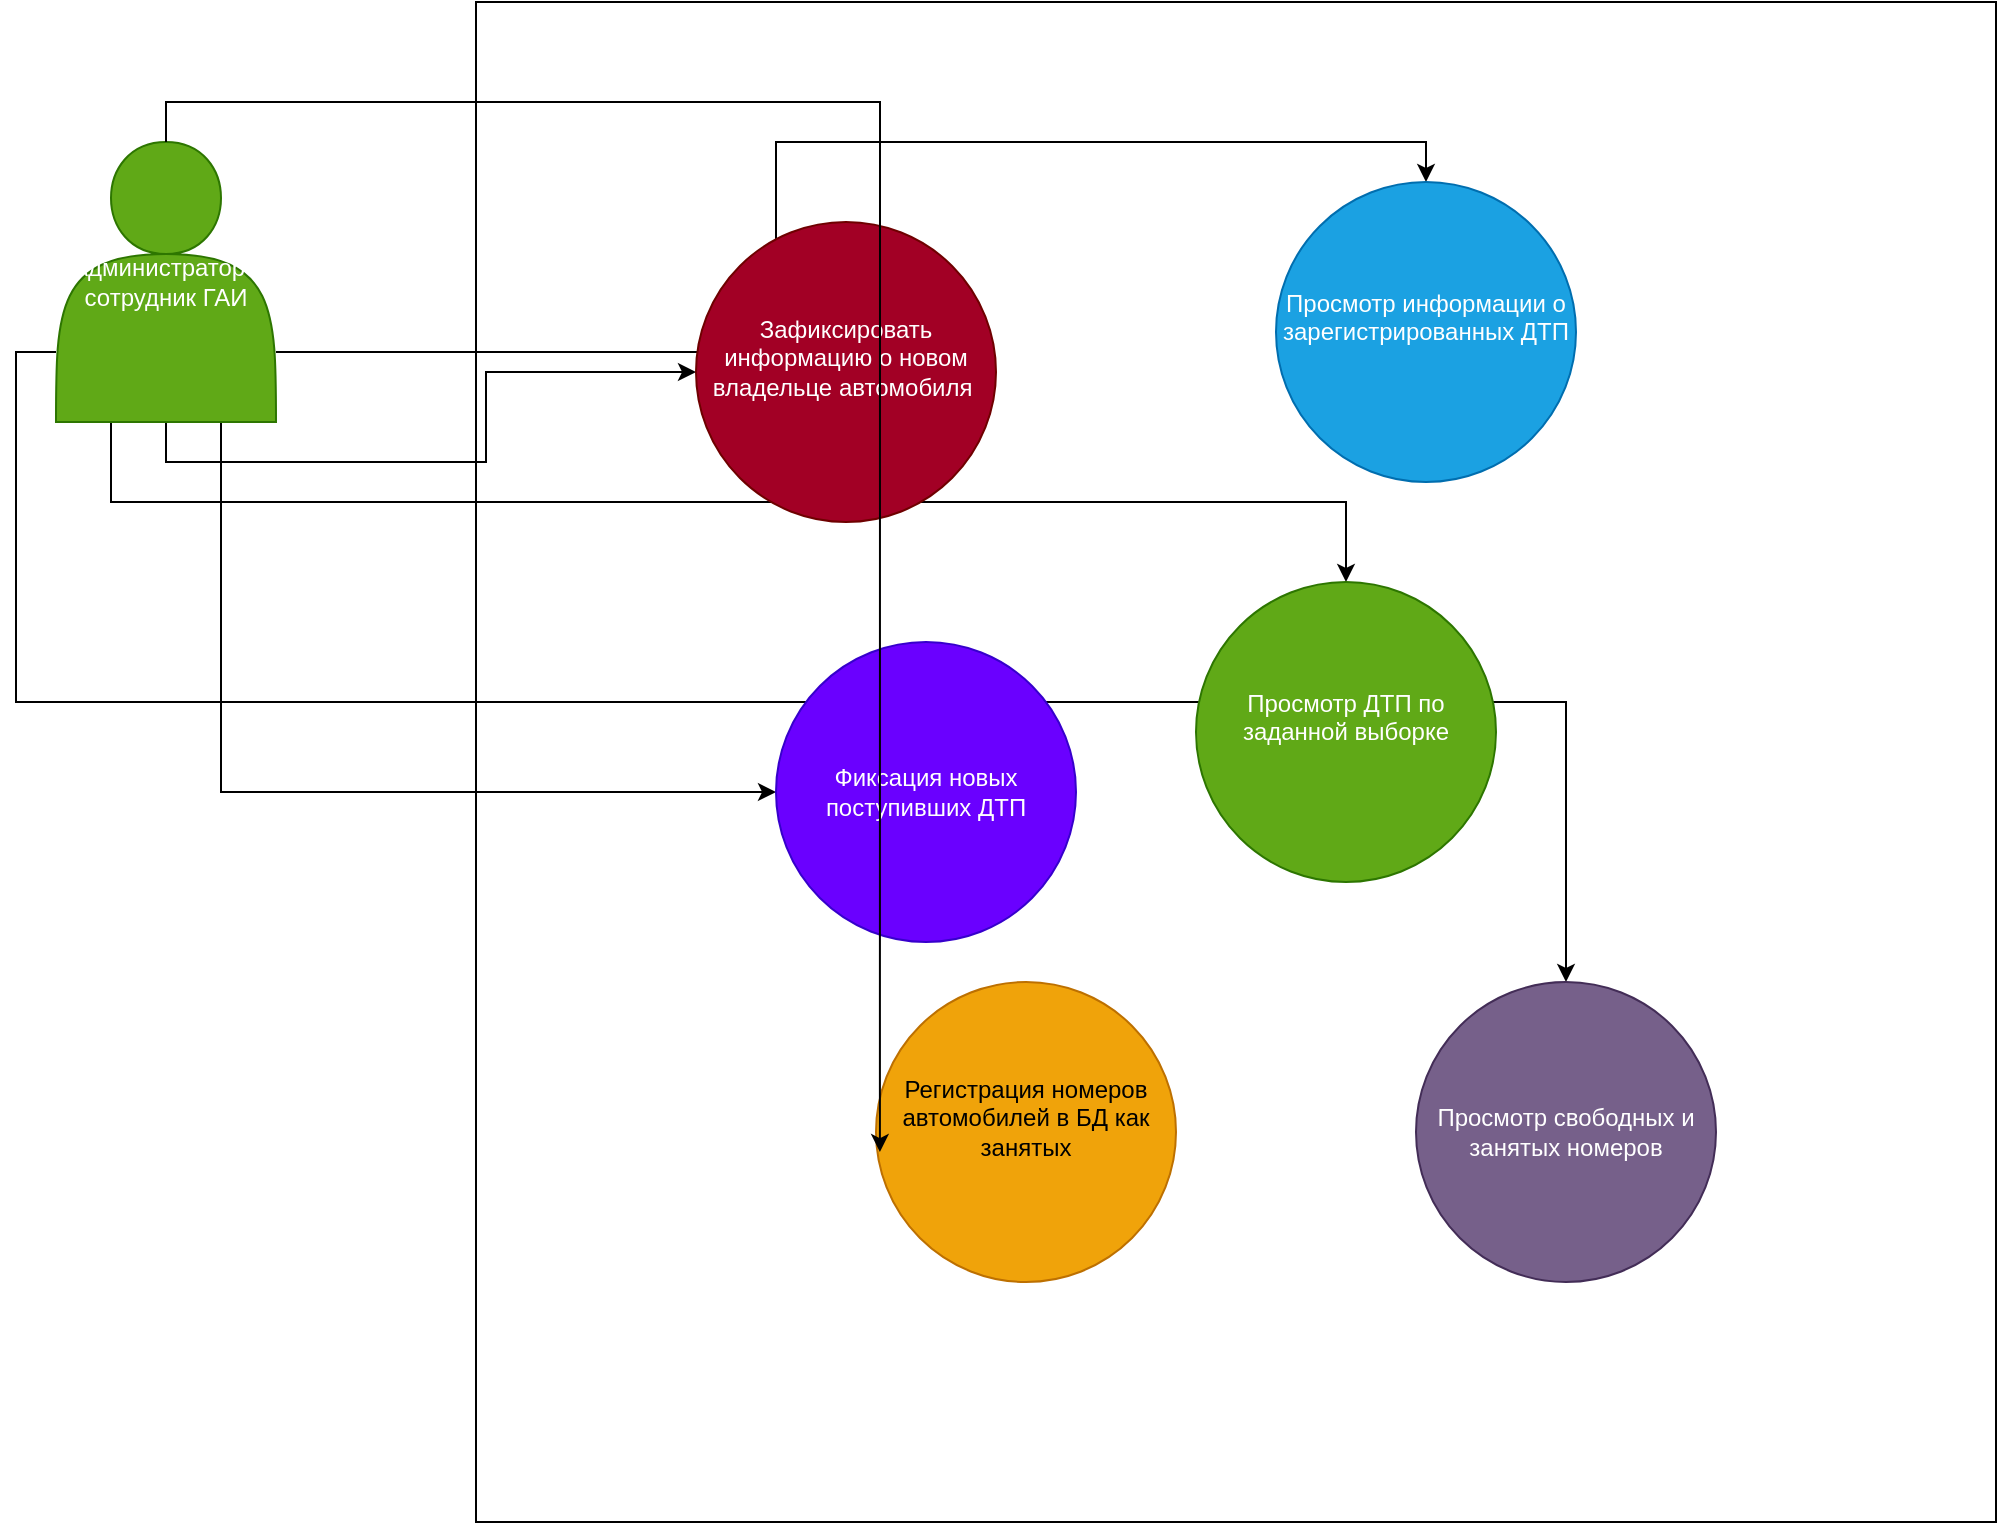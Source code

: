 <mxfile version="24.7.8">
  <diagram name="Страница — 1" id="lUrJt7nCyDDH0BoWokK7">
    <mxGraphModel dx="1434" dy="884" grid="1" gridSize="10" guides="1" tooltips="1" connect="1" arrows="1" fold="1" page="1" pageScale="1" pageWidth="1920" pageHeight="1200" math="0" shadow="0">
      <root>
        <mxCell id="0" />
        <mxCell id="1" parent="0" />
        <mxCell id="FeBbhRt5_IzpEynAfnOW-3" value="" style="whiteSpace=wrap;html=1;aspect=fixed;" vertex="1" parent="1">
          <mxGeometry x="490" y="90" width="760" height="760" as="geometry" />
        </mxCell>
        <mxCell id="FeBbhRt5_IzpEynAfnOW-25" style="edgeStyle=orthogonalEdgeStyle;rounded=0;orthogonalLoop=1;jettySize=auto;html=1;exitX=0.75;exitY=1;exitDx=0;exitDy=0;entryX=0;entryY=0.5;entryDx=0;entryDy=0;" edge="1" parent="1" source="FeBbhRt5_IzpEynAfnOW-1" target="FeBbhRt5_IzpEynAfnOW-6">
          <mxGeometry relative="1" as="geometry" />
        </mxCell>
        <mxCell id="FeBbhRt5_IzpEynAfnOW-26" style="edgeStyle=orthogonalEdgeStyle;rounded=0;orthogonalLoop=1;jettySize=auto;html=1;exitX=0.5;exitY=1;exitDx=0;exitDy=0;entryX=0;entryY=0.5;entryDx=0;entryDy=0;" edge="1" parent="1" source="FeBbhRt5_IzpEynAfnOW-1" target="FeBbhRt5_IzpEynAfnOW-4">
          <mxGeometry relative="1" as="geometry" />
        </mxCell>
        <mxCell id="FeBbhRt5_IzpEynAfnOW-27" style="edgeStyle=orthogonalEdgeStyle;rounded=0;orthogonalLoop=1;jettySize=auto;html=1;exitX=1;exitY=0.75;exitDx=0;exitDy=0;entryX=0.5;entryY=0;entryDx=0;entryDy=0;" edge="1" parent="1" source="FeBbhRt5_IzpEynAfnOW-1" target="FeBbhRt5_IzpEynAfnOW-5">
          <mxGeometry relative="1" as="geometry" />
        </mxCell>
        <mxCell id="FeBbhRt5_IzpEynAfnOW-29" style="edgeStyle=orthogonalEdgeStyle;rounded=0;orthogonalLoop=1;jettySize=auto;html=1;exitX=0;exitY=0.75;exitDx=0;exitDy=0;" edge="1" parent="1" source="FeBbhRt5_IzpEynAfnOW-1" target="FeBbhRt5_IzpEynAfnOW-11">
          <mxGeometry relative="1" as="geometry" />
        </mxCell>
        <mxCell id="FeBbhRt5_IzpEynAfnOW-30" style="edgeStyle=orthogonalEdgeStyle;rounded=0;orthogonalLoop=1;jettySize=auto;html=1;exitX=0.25;exitY=1;exitDx=0;exitDy=0;" edge="1" parent="1" source="FeBbhRt5_IzpEynAfnOW-1" target="FeBbhRt5_IzpEynAfnOW-7">
          <mxGeometry relative="1" as="geometry" />
        </mxCell>
        <mxCell id="FeBbhRt5_IzpEynAfnOW-1" value="Администратор - сотрудник ГАИ" style="shape=actor;whiteSpace=wrap;html=1;fillColor=#60a917;fontColor=#ffffff;strokeColor=#2D7600;" vertex="1" parent="1">
          <mxGeometry x="280" y="160" width="110" height="140" as="geometry" />
        </mxCell>
        <mxCell id="FeBbhRt5_IzpEynAfnOW-4" value="Зафиксировать информацию о новом владельце автомобиля&amp;nbsp;&lt;div&gt;&lt;br&gt;&lt;/div&gt;" style="ellipse;whiteSpace=wrap;html=1;aspect=fixed;fillColor=#a20025;fontColor=#ffffff;strokeColor=#6F0000;" vertex="1" parent="1">
          <mxGeometry x="600" y="200" width="150" height="150" as="geometry" />
        </mxCell>
        <mxCell id="FeBbhRt5_IzpEynAfnOW-5" value="&lt;div&gt;Просмотр информации о зарегистрированных ДТП&lt;/div&gt;&lt;div&gt;&lt;br&gt;&lt;/div&gt;" style="ellipse;whiteSpace=wrap;html=1;aspect=fixed;fillColor=#1ba1e2;fontColor=#ffffff;strokeColor=#006EAF;" vertex="1" parent="1">
          <mxGeometry x="890" y="180" width="150" height="150" as="geometry" />
        </mxCell>
        <mxCell id="FeBbhRt5_IzpEynAfnOW-6" value="Фиксация новых поступивших ДТП" style="ellipse;whiteSpace=wrap;html=1;aspect=fixed;fillColor=#6a00ff;fontColor=#ffffff;strokeColor=#3700CC;" vertex="1" parent="1">
          <mxGeometry x="640" y="410" width="150" height="150" as="geometry" />
        </mxCell>
        <mxCell id="FeBbhRt5_IzpEynAfnOW-7" value="Просмотр ДТП по заданной выборке&lt;div&gt;&lt;br&gt;&lt;/div&gt;" style="ellipse;whiteSpace=wrap;html=1;aspect=fixed;fillColor=#60a917;fontColor=#ffffff;strokeColor=#2D7600;" vertex="1" parent="1">
          <mxGeometry x="850" y="380" width="150" height="150" as="geometry" />
        </mxCell>
        <mxCell id="FeBbhRt5_IzpEynAfnOW-8" value="Регистрация номеров автомобилей в БД как занятых&lt;div&gt;&lt;br&gt;&lt;/div&gt;" style="ellipse;whiteSpace=wrap;html=1;aspect=fixed;fillColor=#f0a30a;fontColor=#000000;strokeColor=#BD7000;" vertex="1" parent="1">
          <mxGeometry x="690" y="580" width="150" height="150" as="geometry" />
        </mxCell>
        <mxCell id="FeBbhRt5_IzpEynAfnOW-11" value="&lt;div&gt;Просмотр свободных и занятых номеров&lt;/div&gt;" style="ellipse;whiteSpace=wrap;html=1;aspect=fixed;fillColor=#76608a;fontColor=#ffffff;strokeColor=#432D57;" vertex="1" parent="1">
          <mxGeometry x="960" y="580" width="150" height="150" as="geometry" />
        </mxCell>
        <mxCell id="FeBbhRt5_IzpEynAfnOW-28" style="edgeStyle=orthogonalEdgeStyle;rounded=0;orthogonalLoop=1;jettySize=auto;html=1;exitX=0.5;exitY=0;exitDx=0;exitDy=0;entryX=0.013;entryY=0.567;entryDx=0;entryDy=0;entryPerimeter=0;" edge="1" parent="1" source="FeBbhRt5_IzpEynAfnOW-1" target="FeBbhRt5_IzpEynAfnOW-8">
          <mxGeometry relative="1" as="geometry" />
        </mxCell>
      </root>
    </mxGraphModel>
  </diagram>
</mxfile>
